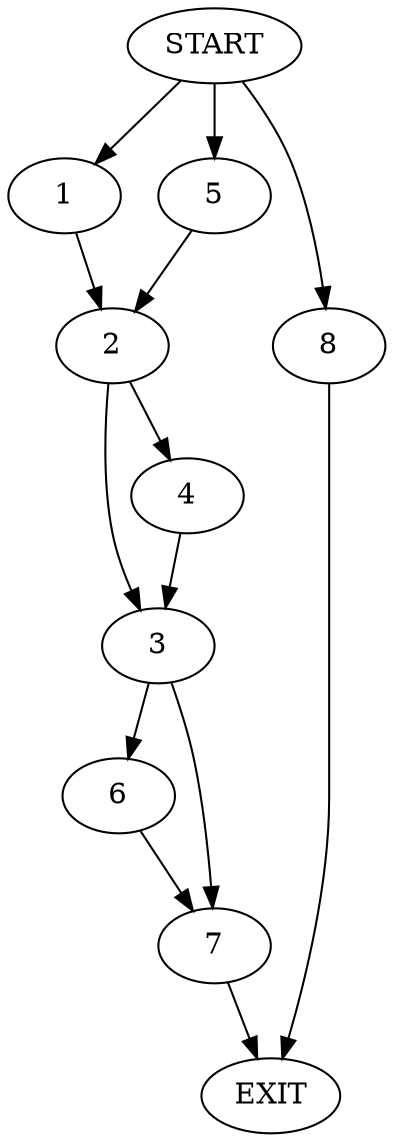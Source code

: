 digraph {
0 [label="START"]
9 [label="EXIT"]
0 -> 1
1 -> 2
2 -> 3
2 -> 4
0 -> 5
5 -> 2
4 -> 3
3 -> 6
3 -> 7
7 -> 9
6 -> 7
0 -> 8
8 -> 9
}
